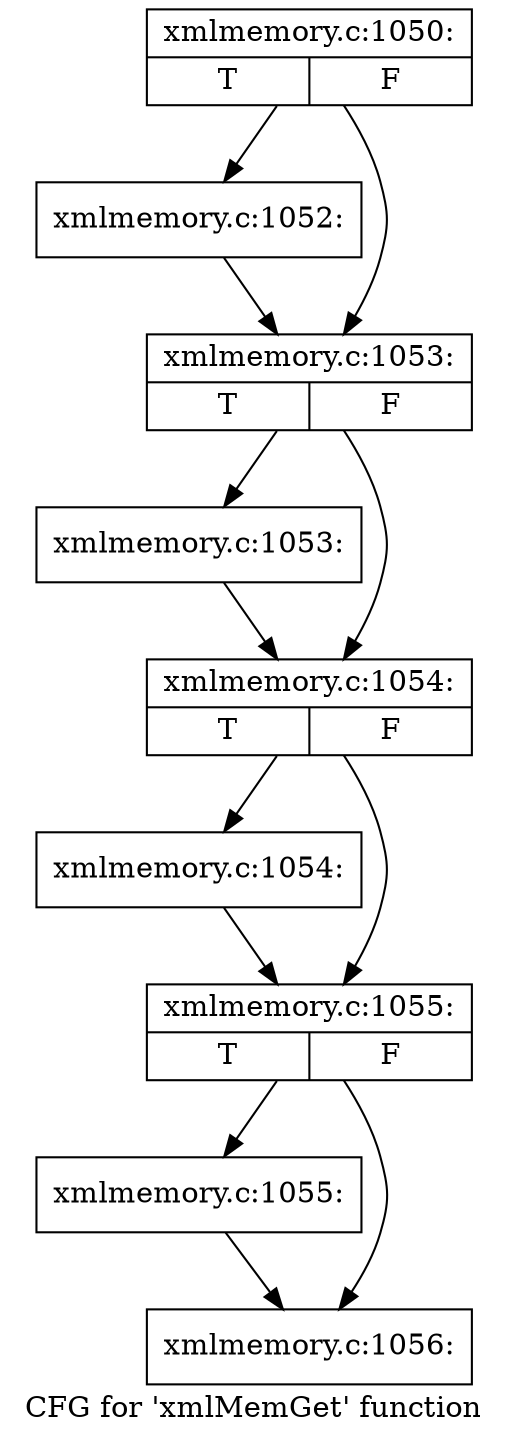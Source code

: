 digraph "CFG for 'xmlMemGet' function" {
	label="CFG for 'xmlMemGet' function";

	Node0x4b2e860 [shape=record,label="{xmlmemory.c:1050:|{<s0>T|<s1>F}}"];
	Node0x4b2e860 -> Node0x4b33400;
	Node0x4b2e860 -> Node0x4b33450;
	Node0x4b33400 [shape=record,label="{xmlmemory.c:1052:}"];
	Node0x4b33400 -> Node0x4b33450;
	Node0x4b33450 [shape=record,label="{xmlmemory.c:1053:|{<s0>T|<s1>F}}"];
	Node0x4b33450 -> Node0x4b5f8d0;
	Node0x4b33450 -> Node0x4b5f920;
	Node0x4b5f8d0 [shape=record,label="{xmlmemory.c:1053:}"];
	Node0x4b5f8d0 -> Node0x4b5f920;
	Node0x4b5f920 [shape=record,label="{xmlmemory.c:1054:|{<s0>T|<s1>F}}"];
	Node0x4b5f920 -> Node0x4b5fe90;
	Node0x4b5f920 -> Node0x4b5fee0;
	Node0x4b5fe90 [shape=record,label="{xmlmemory.c:1054:}"];
	Node0x4b5fe90 -> Node0x4b5fee0;
	Node0x4b5fee0 [shape=record,label="{xmlmemory.c:1055:|{<s0>T|<s1>F}}"];
	Node0x4b5fee0 -> Node0x4b894c0;
	Node0x4b5fee0 -> Node0x4b89510;
	Node0x4b894c0 [shape=record,label="{xmlmemory.c:1055:}"];
	Node0x4b894c0 -> Node0x4b89510;
	Node0x4b89510 [shape=record,label="{xmlmemory.c:1056:}"];
}
